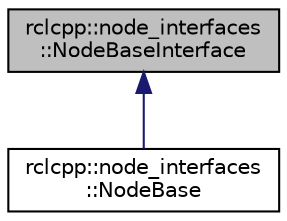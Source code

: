 digraph "rclcpp::node_interfaces::NodeBaseInterface"
{
  edge [fontname="Helvetica",fontsize="10",labelfontname="Helvetica",labelfontsize="10"];
  node [fontname="Helvetica",fontsize="10",shape=record];
  Node0 [label="rclcpp::node_interfaces\l::NodeBaseInterface",height=0.2,width=0.4,color="black", fillcolor="grey75", style="filled", fontcolor="black"];
  Node0 -> Node1 [dir="back",color="midnightblue",fontsize="10",style="solid",fontname="Helvetica"];
  Node1 [label="rclcpp::node_interfaces\l::NodeBase",height=0.2,width=0.4,color="black", fillcolor="white", style="filled",URL="$classrclcpp_1_1node__interfaces_1_1NodeBase.html",tooltip="Implementation of the NodeBase part of the Node API. "];
}
